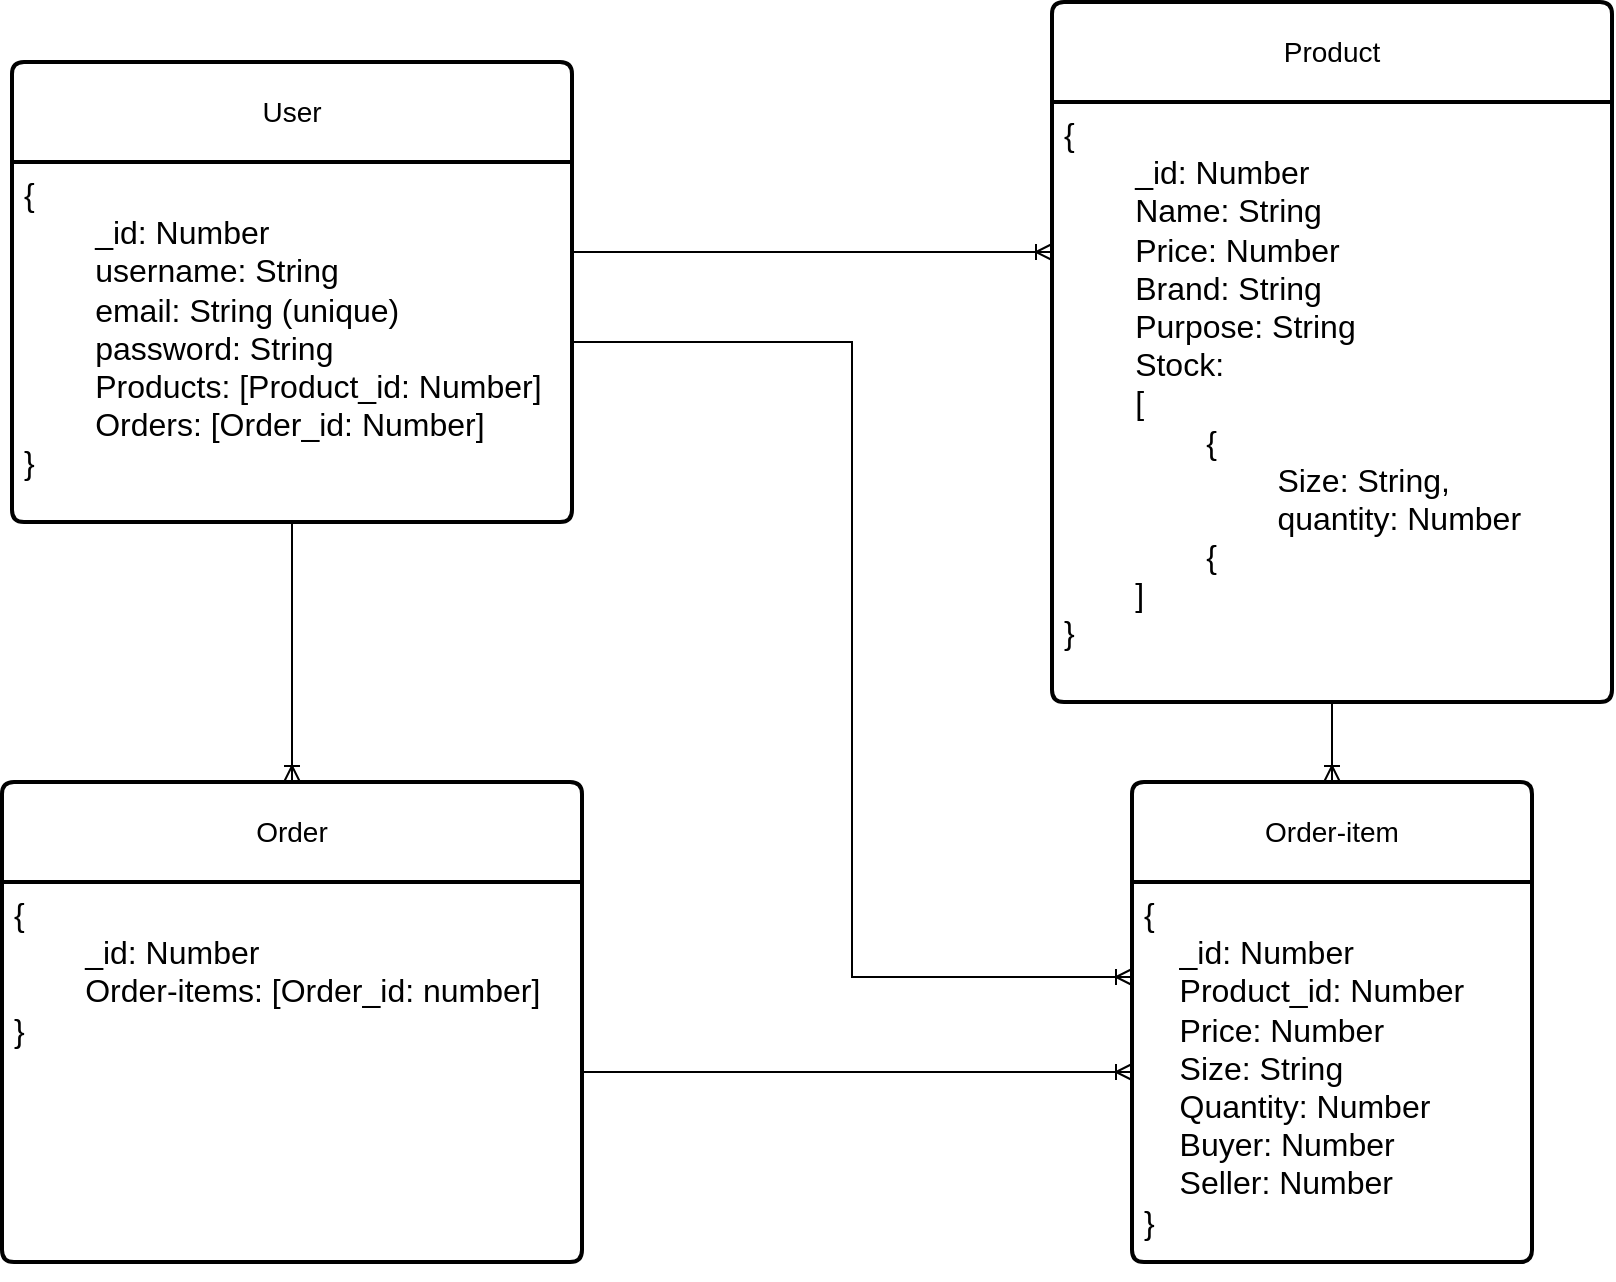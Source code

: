 <mxfile version="22.1.7" type="device">
  <diagram name="Page-1" id="qp85u31T0LVJBbgJjLoR">
    <mxGraphModel dx="1434" dy="746" grid="1" gridSize="10" guides="1" tooltips="1" connect="1" arrows="1" fold="1" page="1" pageScale="1" pageWidth="827" pageHeight="1169" math="0" shadow="0">
      <root>
        <mxCell id="0" />
        <mxCell id="1" parent="0" />
        <mxCell id="JjSkaJkUtYKDlv3DAUIi-1" value="User" style="swimlane;childLayout=stackLayout;horizontal=1;startSize=50;horizontalStack=0;rounded=1;fontSize=14;fontStyle=0;strokeWidth=2;resizeParent=0;resizeLast=1;shadow=0;dashed=0;align=center;arcSize=4;whiteSpace=wrap;html=1;" parent="1" vertex="1">
          <mxGeometry x="50" y="80" width="280" height="230" as="geometry" />
        </mxCell>
        <mxCell id="JjSkaJkUtYKDlv3DAUIi-2" value="&lt;div style=&quot;font-size: 16px;&quot;&gt;&lt;span style=&quot;background-color: initial;&quot;&gt;&lt;font style=&quot;font-size: 16px;&quot;&gt;{&lt;/font&gt;&lt;/span&gt;&lt;/div&gt;&lt;div style=&quot;font-size: 16px;&quot;&gt;&lt;span style=&quot;background-color: initial;&quot;&gt;&lt;font style=&quot;font-size: 16px;&quot;&gt;&lt;span style=&quot;white-space: pre;&quot;&gt;&#x9;&lt;/span&gt;_id: Number&lt;/font&gt;&lt;/span&gt;&lt;/div&gt;&lt;div style=&quot;font-size: 16px;&quot;&gt;&lt;span style=&quot;background-color: initial;&quot;&gt;&lt;font style=&quot;font-size: 16px;&quot;&gt;&lt;span style=&quot;white-space: pre;&quot;&gt;&#x9;&lt;/span&gt;username: String&lt;br&gt;&lt;/font&gt;&lt;/span&gt;&lt;/div&gt;&lt;div style=&quot;font-size: 16px;&quot;&gt;&lt;span style=&quot;background-color: initial;&quot;&gt;&lt;font style=&quot;font-size: 16px;&quot;&gt;&lt;span style=&quot;white-space: pre;&quot;&gt;&#x9;&lt;/span&gt;email: String (unique)&lt;br&gt;&lt;/font&gt;&lt;/span&gt;&lt;/div&gt;&lt;div style=&quot;font-size: 16px;&quot;&gt;&lt;/div&gt;&lt;div style=&quot;font-size: 16px;&quot;&gt;&lt;span style=&quot;background-color: initial;&quot;&gt;&lt;font style=&quot;font-size: 16px;&quot;&gt;&lt;span style=&quot;white-space: pre;&quot;&gt;&#x9;&lt;/span&gt;password: String&lt;/font&gt;&lt;/span&gt;&lt;/div&gt;&lt;div style=&quot;font-size: 16px;&quot;&gt;&lt;span style=&quot;background-color: initial;&quot;&gt;&lt;font style=&quot;font-size: 16px;&quot;&gt;&lt;span style=&quot;white-space: pre;&quot;&gt;&#x9;&lt;/span&gt;Products: [Product_id: Number]&lt;br&gt;&lt;/font&gt;&lt;/span&gt;&lt;/div&gt;&lt;div style=&quot;font-size: 16px;&quot;&gt;&lt;span style=&quot;background-color: initial;&quot;&gt;&lt;font style=&quot;font-size: 16px;&quot;&gt;&lt;span style=&quot;white-space: pre;&quot;&gt;&#x9;&lt;/span&gt;Orders: [Order_id: Number]&lt;br&gt;&lt;/font&gt;&lt;/span&gt;&lt;/div&gt;&lt;div style=&quot;font-size: 16px;&quot;&gt;&lt;span style=&quot;background-color: initial;&quot;&gt;&lt;font style=&quot;font-size: 16px;&quot;&gt;}&lt;/font&gt;&lt;/span&gt;&lt;/div&gt;&lt;div style=&quot;font-size: 16px;&quot;&gt;&lt;br&gt;&lt;/div&gt;" style="align=left;strokeColor=none;fillColor=none;spacingLeft=4;fontSize=12;verticalAlign=top;resizable=0;rotatable=0;part=1;html=1;" parent="JjSkaJkUtYKDlv3DAUIi-1" vertex="1">
          <mxGeometry y="50" width="280" height="180" as="geometry" />
        </mxCell>
        <mxCell id="JjSkaJkUtYKDlv3DAUIi-3" value="Product" style="swimlane;childLayout=stackLayout;horizontal=1;startSize=50;horizontalStack=0;rounded=1;fontSize=14;fontStyle=0;strokeWidth=2;resizeParent=0;resizeLast=1;shadow=0;dashed=0;align=center;arcSize=4;whiteSpace=wrap;html=1;" parent="1" vertex="1">
          <mxGeometry x="570" y="50" width="280" height="350" as="geometry" />
        </mxCell>
        <mxCell id="JjSkaJkUtYKDlv3DAUIi-4" value="&lt;font style=&quot;font-size: 16px;&quot;&gt;{&lt;br&gt;&lt;span style=&quot;white-space: pre;&quot;&gt;&#x9;&lt;/span&gt;_id: Number&lt;br&gt;&lt;span style=&quot;white-space: pre;&quot;&gt;&#x9;&lt;/span&gt;Name: String&lt;br&gt;&lt;span style=&quot;white-space: pre;&quot;&gt;&#x9;&lt;/span&gt;Price: Number&lt;br&gt;&lt;span style=&quot;white-space: pre;&quot;&gt;&#x9;&lt;/span&gt;Brand: String&lt;br&gt;&lt;span style=&quot;white-space: pre;&quot;&gt;&#x9;&lt;/span&gt;Purpose: String&lt;br&gt;&lt;span style=&quot;white-space: pre;&quot;&gt;&#x9;&lt;/span&gt;Stock: &lt;span style=&quot;white-space: pre;&quot;&gt;&#x9;&lt;/span&gt;&lt;br&gt;&lt;span style=&quot;white-space: pre;&quot;&gt;&#x9;&lt;/span&gt;[&lt;br&gt;&lt;span style=&quot;white-space: pre;&quot;&gt;&#x9;&lt;/span&gt;&lt;span style=&quot;white-space: pre;&quot;&gt;&#x9;&lt;/span&gt;{&lt;br&gt;&lt;span style=&quot;white-space: pre;&quot;&gt;&#x9;&lt;/span&gt;&lt;span style=&quot;white-space: pre;&quot;&gt;&#x9;&lt;/span&gt;&lt;span style=&quot;white-space: pre;&quot;&gt;&#x9;&lt;/span&gt;Size: String, &lt;br&gt;&lt;span style=&quot;white-space: pre;&quot;&gt;&#x9;&lt;/span&gt;&lt;span style=&quot;white-space: pre;&quot;&gt;&#x9;&lt;span style=&quot;white-space: pre;&quot;&gt;&#x9;&lt;/span&gt;&lt;/span&gt;quantity: Number&lt;br&gt;&lt;span style=&quot;white-space: pre;&quot;&gt;&#x9;&lt;/span&gt;&lt;span style=&quot;white-space: pre;&quot;&gt;&#x9;&lt;/span&gt;{&lt;br&gt;&lt;span style=&quot;white-space: pre;&quot;&gt;&#x9;&lt;/span&gt;]&lt;br&gt;}&lt;br&gt;&lt;span style=&quot;white-space: pre;&quot;&gt;&#x9;&lt;/span&gt;&lt;br&gt;&lt;/font&gt;" style="align=left;strokeColor=none;fillColor=none;spacingLeft=4;fontSize=12;verticalAlign=top;resizable=0;rotatable=0;part=1;html=1;" parent="JjSkaJkUtYKDlv3DAUIi-3" vertex="1">
          <mxGeometry y="50" width="280" height="300" as="geometry" />
        </mxCell>
        <mxCell id="JjSkaJkUtYKDlv3DAUIi-5" style="edgeStyle=orthogonalEdgeStyle;rounded=0;orthogonalLoop=1;jettySize=auto;html=1;exitX=1;exitY=0.25;exitDx=0;exitDy=0;entryX=0;entryY=0.25;entryDx=0;entryDy=0;endArrow=ERoneToMany;endFill=0;" parent="1" source="JjSkaJkUtYKDlv3DAUIi-2" target="JjSkaJkUtYKDlv3DAUIi-4" edge="1">
          <mxGeometry relative="1" as="geometry" />
        </mxCell>
        <mxCell id="HELl3mfbh5D2u15L4ZEw-1" value="Order-item" style="swimlane;childLayout=stackLayout;horizontal=1;startSize=50;horizontalStack=0;rounded=1;fontSize=14;fontStyle=0;strokeWidth=2;resizeParent=0;resizeLast=1;shadow=0;dashed=0;align=center;arcSize=4;whiteSpace=wrap;html=1;" parent="1" vertex="1">
          <mxGeometry x="610" y="440" width="200" height="240" as="geometry" />
        </mxCell>
        <mxCell id="HELl3mfbh5D2u15L4ZEw-2" value="&lt;font style=&quot;font-size: 16px;&quot;&gt;{&lt;br&gt;&lt;span style=&quot;&quot;&gt;&lt;span style=&quot;white-space: pre;&quot;&gt;&amp;nbsp;&amp;nbsp;&amp;nbsp;&amp;nbsp;&lt;/span&gt;&lt;/span&gt;_id: Number&lt;br&gt;&lt;span style=&quot;&quot;&gt;&lt;span style=&quot;white-space: pre;&quot;&gt;&amp;nbsp;&amp;nbsp;&amp;nbsp;&amp;nbsp;&lt;/span&gt;&lt;/span&gt;Product_id: Number&lt;br&gt;&lt;span style=&quot;&quot;&gt;&lt;span style=&quot;white-space: pre;&quot;&gt;&amp;nbsp;&amp;nbsp;&amp;nbsp;&amp;nbsp;&lt;/span&gt;&lt;/span&gt;Price: Number&lt;br&gt;&lt;span style=&quot;&quot;&gt;&lt;span style=&quot;white-space: pre;&quot;&gt;&amp;nbsp;&amp;nbsp;&amp;nbsp;&amp;nbsp;&lt;/span&gt;&lt;/span&gt;Size: String&lt;br&gt;&lt;span style=&quot;&quot;&gt;&lt;span style=&quot;white-space: pre;&quot;&gt;&amp;nbsp;&amp;nbsp;&amp;nbsp;&amp;nbsp;&lt;/span&gt;&lt;/span&gt;Quantity: Number&lt;br&gt;&lt;span style=&quot;&quot;&gt;&lt;span style=&quot;white-space: pre;&quot;&gt;&amp;nbsp;&amp;nbsp;&amp;nbsp;&amp;nbsp;&lt;/span&gt;&lt;/span&gt;Buyer: Number&lt;br style=&quot;border-color: var(--border-color);&quot;&gt;&lt;span style=&quot;white-space: pre;&quot;&gt;&amp;nbsp;&amp;nbsp;&amp;nbsp;&amp;nbsp;&lt;/span&gt;Seller: Number&lt;br&gt;}&lt;br&gt;&lt;span style=&quot;&quot;&gt;&lt;span style=&quot;white-space: pre;&quot;&gt;&amp;nbsp;&amp;nbsp;&amp;nbsp;&amp;nbsp;&lt;/span&gt;&lt;/span&gt;&lt;br&gt;&lt;/font&gt;" style="align=left;strokeColor=none;fillColor=none;spacingLeft=4;fontSize=12;verticalAlign=top;resizable=0;rotatable=0;part=1;html=1;" parent="HELl3mfbh5D2u15L4ZEw-1" vertex="1">
          <mxGeometry y="50" width="200" height="190" as="geometry" />
        </mxCell>
        <mxCell id="HELl3mfbh5D2u15L4ZEw-3" style="edgeStyle=orthogonalEdgeStyle;rounded=0;orthogonalLoop=1;jettySize=auto;html=1;exitX=1;exitY=0.5;exitDx=0;exitDy=0;entryX=0;entryY=0.25;entryDx=0;entryDy=0;endArrow=ERoneToMany;endFill=0;" parent="1" source="JjSkaJkUtYKDlv3DAUIi-2" target="HELl3mfbh5D2u15L4ZEw-2" edge="1">
          <mxGeometry relative="1" as="geometry" />
        </mxCell>
        <mxCell id="HELl3mfbh5D2u15L4ZEw-4" style="edgeStyle=orthogonalEdgeStyle;rounded=0;orthogonalLoop=1;jettySize=auto;html=1;exitX=0.5;exitY=1;exitDx=0;exitDy=0;entryX=0.5;entryY=0;entryDx=0;entryDy=0;endArrow=ERoneToMany;endFill=0;startArrow=none;startFill=0;" parent="1" source="JjSkaJkUtYKDlv3DAUIi-4" target="HELl3mfbh5D2u15L4ZEw-1" edge="1">
          <mxGeometry relative="1" as="geometry" />
        </mxCell>
        <mxCell id="FgiDzkNff8P7kA8TAWAG-1" value="Order" style="swimlane;childLayout=stackLayout;horizontal=1;startSize=50;horizontalStack=0;rounded=1;fontSize=14;fontStyle=0;strokeWidth=2;resizeParent=0;resizeLast=1;shadow=0;dashed=0;align=center;arcSize=4;whiteSpace=wrap;html=1;" parent="1" vertex="1">
          <mxGeometry x="45" y="440" width="290" height="240" as="geometry" />
        </mxCell>
        <mxCell id="FgiDzkNff8P7kA8TAWAG-2" value="&lt;font style=&quot;font-size: 16px;&quot;&gt;{&lt;br&gt;&lt;span style=&quot;white-space: pre;&quot;&gt;&#x9;&lt;/span&gt;_id: Number&lt;br&gt;&lt;span style=&quot;white-space: pre;&quot;&gt;&#x9;&lt;/span&gt;Order-items: [Order_id: number]&lt;br&gt;}&lt;br&gt;&lt;span style=&quot;white-space: pre;&quot;&gt;&#x9;&lt;/span&gt;&lt;br&gt;&lt;/font&gt;" style="align=left;strokeColor=none;fillColor=none;spacingLeft=4;fontSize=12;verticalAlign=top;resizable=0;rotatable=0;part=1;html=1;" parent="FgiDzkNff8P7kA8TAWAG-1" vertex="1">
          <mxGeometry y="50" width="290" height="190" as="geometry" />
        </mxCell>
        <mxCell id="Xa-OKTGaR6CcKXgIvqDu-3" style="edgeStyle=orthogonalEdgeStyle;rounded=0;orthogonalLoop=1;jettySize=auto;html=1;exitX=1;exitY=0.5;exitDx=0;exitDy=0;entryX=0;entryY=0.5;entryDx=0;entryDy=0;endArrow=ERoneToMany;endFill=0;" parent="1" source="FgiDzkNff8P7kA8TAWAG-2" target="HELl3mfbh5D2u15L4ZEw-2" edge="1">
          <mxGeometry relative="1" as="geometry" />
        </mxCell>
        <mxCell id="Xa-OKTGaR6CcKXgIvqDu-4" style="edgeStyle=orthogonalEdgeStyle;rounded=0;orthogonalLoop=1;jettySize=auto;html=1;exitX=0.5;exitY=1;exitDx=0;exitDy=0;entryX=0.5;entryY=0;entryDx=0;entryDy=0;endArrow=ERoneToMany;endFill=0;" parent="1" source="JjSkaJkUtYKDlv3DAUIi-2" target="FgiDzkNff8P7kA8TAWAG-1" edge="1">
          <mxGeometry relative="1" as="geometry" />
        </mxCell>
      </root>
    </mxGraphModel>
  </diagram>
</mxfile>
